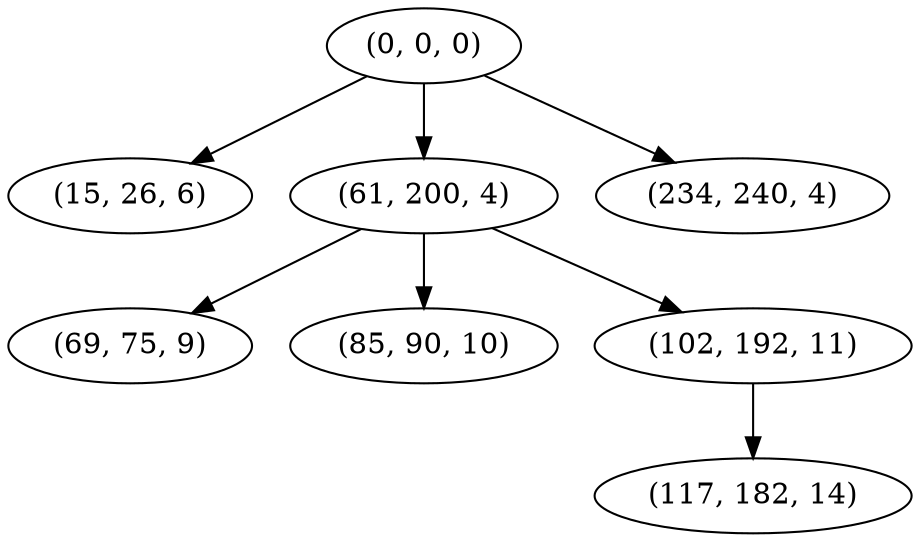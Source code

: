 digraph tree {
    "(0, 0, 0)";
    "(15, 26, 6)";
    "(61, 200, 4)";
    "(69, 75, 9)";
    "(85, 90, 10)";
    "(102, 192, 11)";
    "(117, 182, 14)";
    "(234, 240, 4)";
    "(0, 0, 0)" -> "(15, 26, 6)";
    "(0, 0, 0)" -> "(61, 200, 4)";
    "(0, 0, 0)" -> "(234, 240, 4)";
    "(61, 200, 4)" -> "(69, 75, 9)";
    "(61, 200, 4)" -> "(85, 90, 10)";
    "(61, 200, 4)" -> "(102, 192, 11)";
    "(102, 192, 11)" -> "(117, 182, 14)";
}
